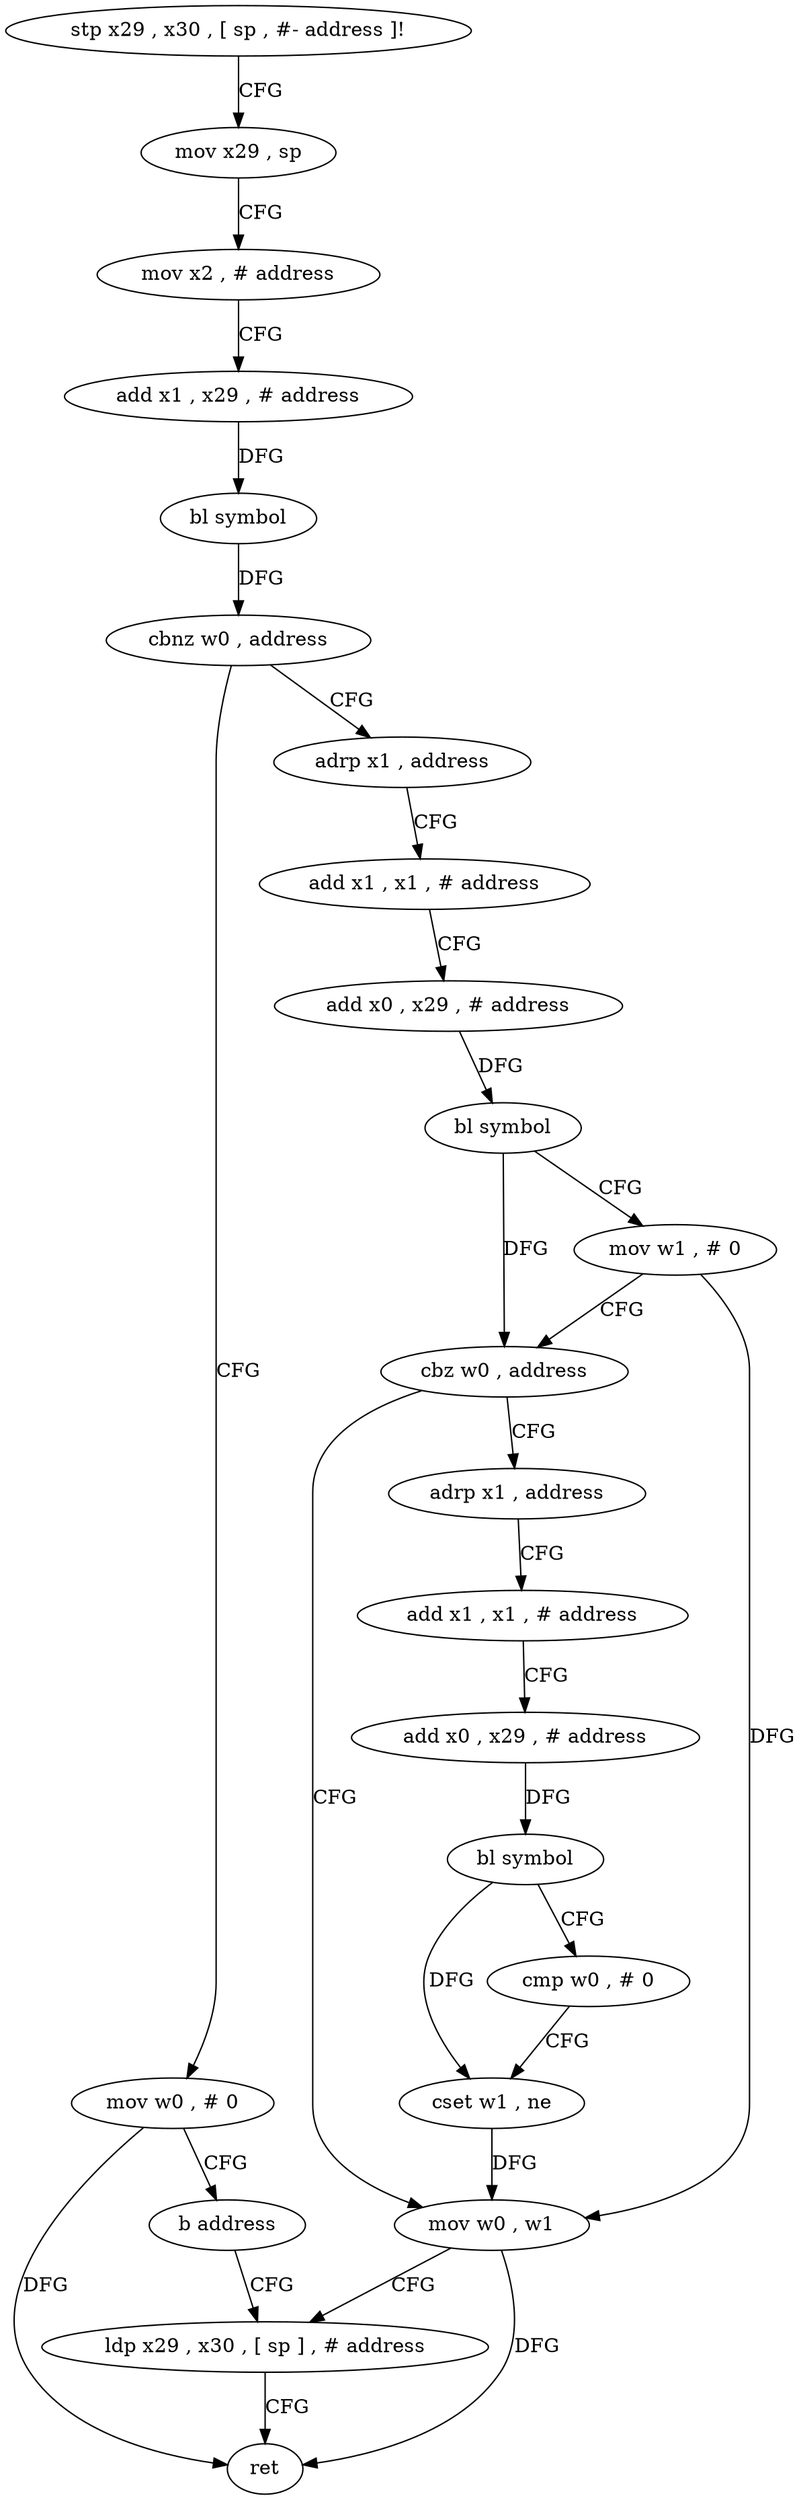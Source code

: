 digraph "func" {
"4215436" [label = "stp x29 , x30 , [ sp , #- address ]!" ]
"4215440" [label = "mov x29 , sp" ]
"4215444" [label = "mov x2 , # address" ]
"4215448" [label = "add x1 , x29 , # address" ]
"4215452" [label = "bl symbol" ]
"4215456" [label = "cbnz w0 , address" ]
"4215520" [label = "mov w0 , # 0" ]
"4215460" [label = "adrp x1 , address" ]
"4215524" [label = "b address" ]
"4215512" [label = "ldp x29 , x30 , [ sp ] , # address" ]
"4215464" [label = "add x1 , x1 , # address" ]
"4215468" [label = "add x0 , x29 , # address" ]
"4215472" [label = "bl symbol" ]
"4215476" [label = "mov w1 , # 0" ]
"4215480" [label = "cbz w0 , address" ]
"4215508" [label = "mov w0 , w1" ]
"4215484" [label = "adrp x1 , address" ]
"4215516" [label = "ret" ]
"4215488" [label = "add x1 , x1 , # address" ]
"4215492" [label = "add x0 , x29 , # address" ]
"4215496" [label = "bl symbol" ]
"4215500" [label = "cmp w0 , # 0" ]
"4215504" [label = "cset w1 , ne" ]
"4215436" -> "4215440" [ label = "CFG" ]
"4215440" -> "4215444" [ label = "CFG" ]
"4215444" -> "4215448" [ label = "CFG" ]
"4215448" -> "4215452" [ label = "DFG" ]
"4215452" -> "4215456" [ label = "DFG" ]
"4215456" -> "4215520" [ label = "CFG" ]
"4215456" -> "4215460" [ label = "CFG" ]
"4215520" -> "4215524" [ label = "CFG" ]
"4215520" -> "4215516" [ label = "DFG" ]
"4215460" -> "4215464" [ label = "CFG" ]
"4215524" -> "4215512" [ label = "CFG" ]
"4215512" -> "4215516" [ label = "CFG" ]
"4215464" -> "4215468" [ label = "CFG" ]
"4215468" -> "4215472" [ label = "DFG" ]
"4215472" -> "4215476" [ label = "CFG" ]
"4215472" -> "4215480" [ label = "DFG" ]
"4215476" -> "4215480" [ label = "CFG" ]
"4215476" -> "4215508" [ label = "DFG" ]
"4215480" -> "4215508" [ label = "CFG" ]
"4215480" -> "4215484" [ label = "CFG" ]
"4215508" -> "4215512" [ label = "CFG" ]
"4215508" -> "4215516" [ label = "DFG" ]
"4215484" -> "4215488" [ label = "CFG" ]
"4215488" -> "4215492" [ label = "CFG" ]
"4215492" -> "4215496" [ label = "DFG" ]
"4215496" -> "4215500" [ label = "CFG" ]
"4215496" -> "4215504" [ label = "DFG" ]
"4215500" -> "4215504" [ label = "CFG" ]
"4215504" -> "4215508" [ label = "DFG" ]
}
